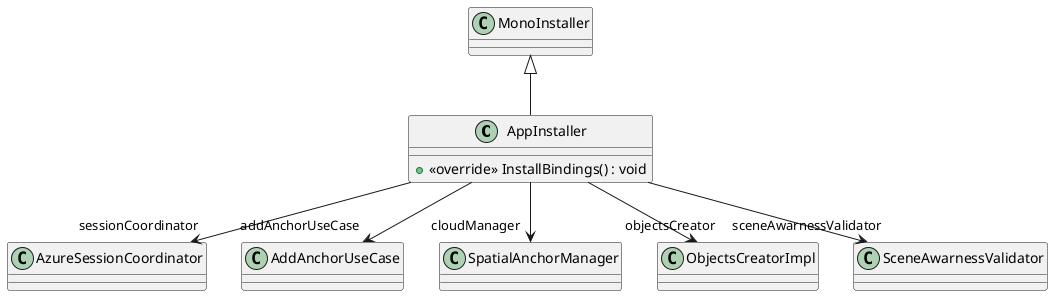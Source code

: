 @startuml
class AppInstaller {
    + <<override>> InstallBindings() : void
}
MonoInstaller <|-- AppInstaller
AppInstaller --> "sessionCoordinator" AzureSessionCoordinator
AppInstaller --> "addAnchorUseCase" AddAnchorUseCase
AppInstaller --> "cloudManager" SpatialAnchorManager
AppInstaller --> "objectsCreator" ObjectsCreatorImpl
AppInstaller --> "sceneAwarnessValidator" SceneAwarnessValidator
@enduml

